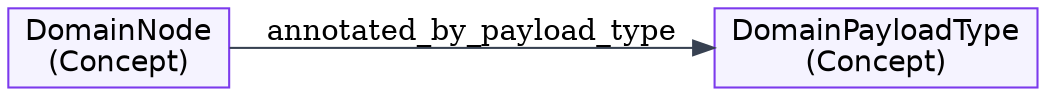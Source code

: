 digraph UL {
  rankdir=LR;
  node [shape=box, style=filled, fontname=Helvetica];

  "DomainNode" [label="DomainNode
(Concept)", color="#7c3aed", fillcolor="#f5f3ff"];
  "DomainPayloadType" [label="DomainPayloadType
(Concept)", color="#7c3aed", fillcolor="#f5f3ff"];

  "DomainNode" -> "DomainPayloadType" [label="annotated_by_payload_type", color="#374151", style="solid"];
}
